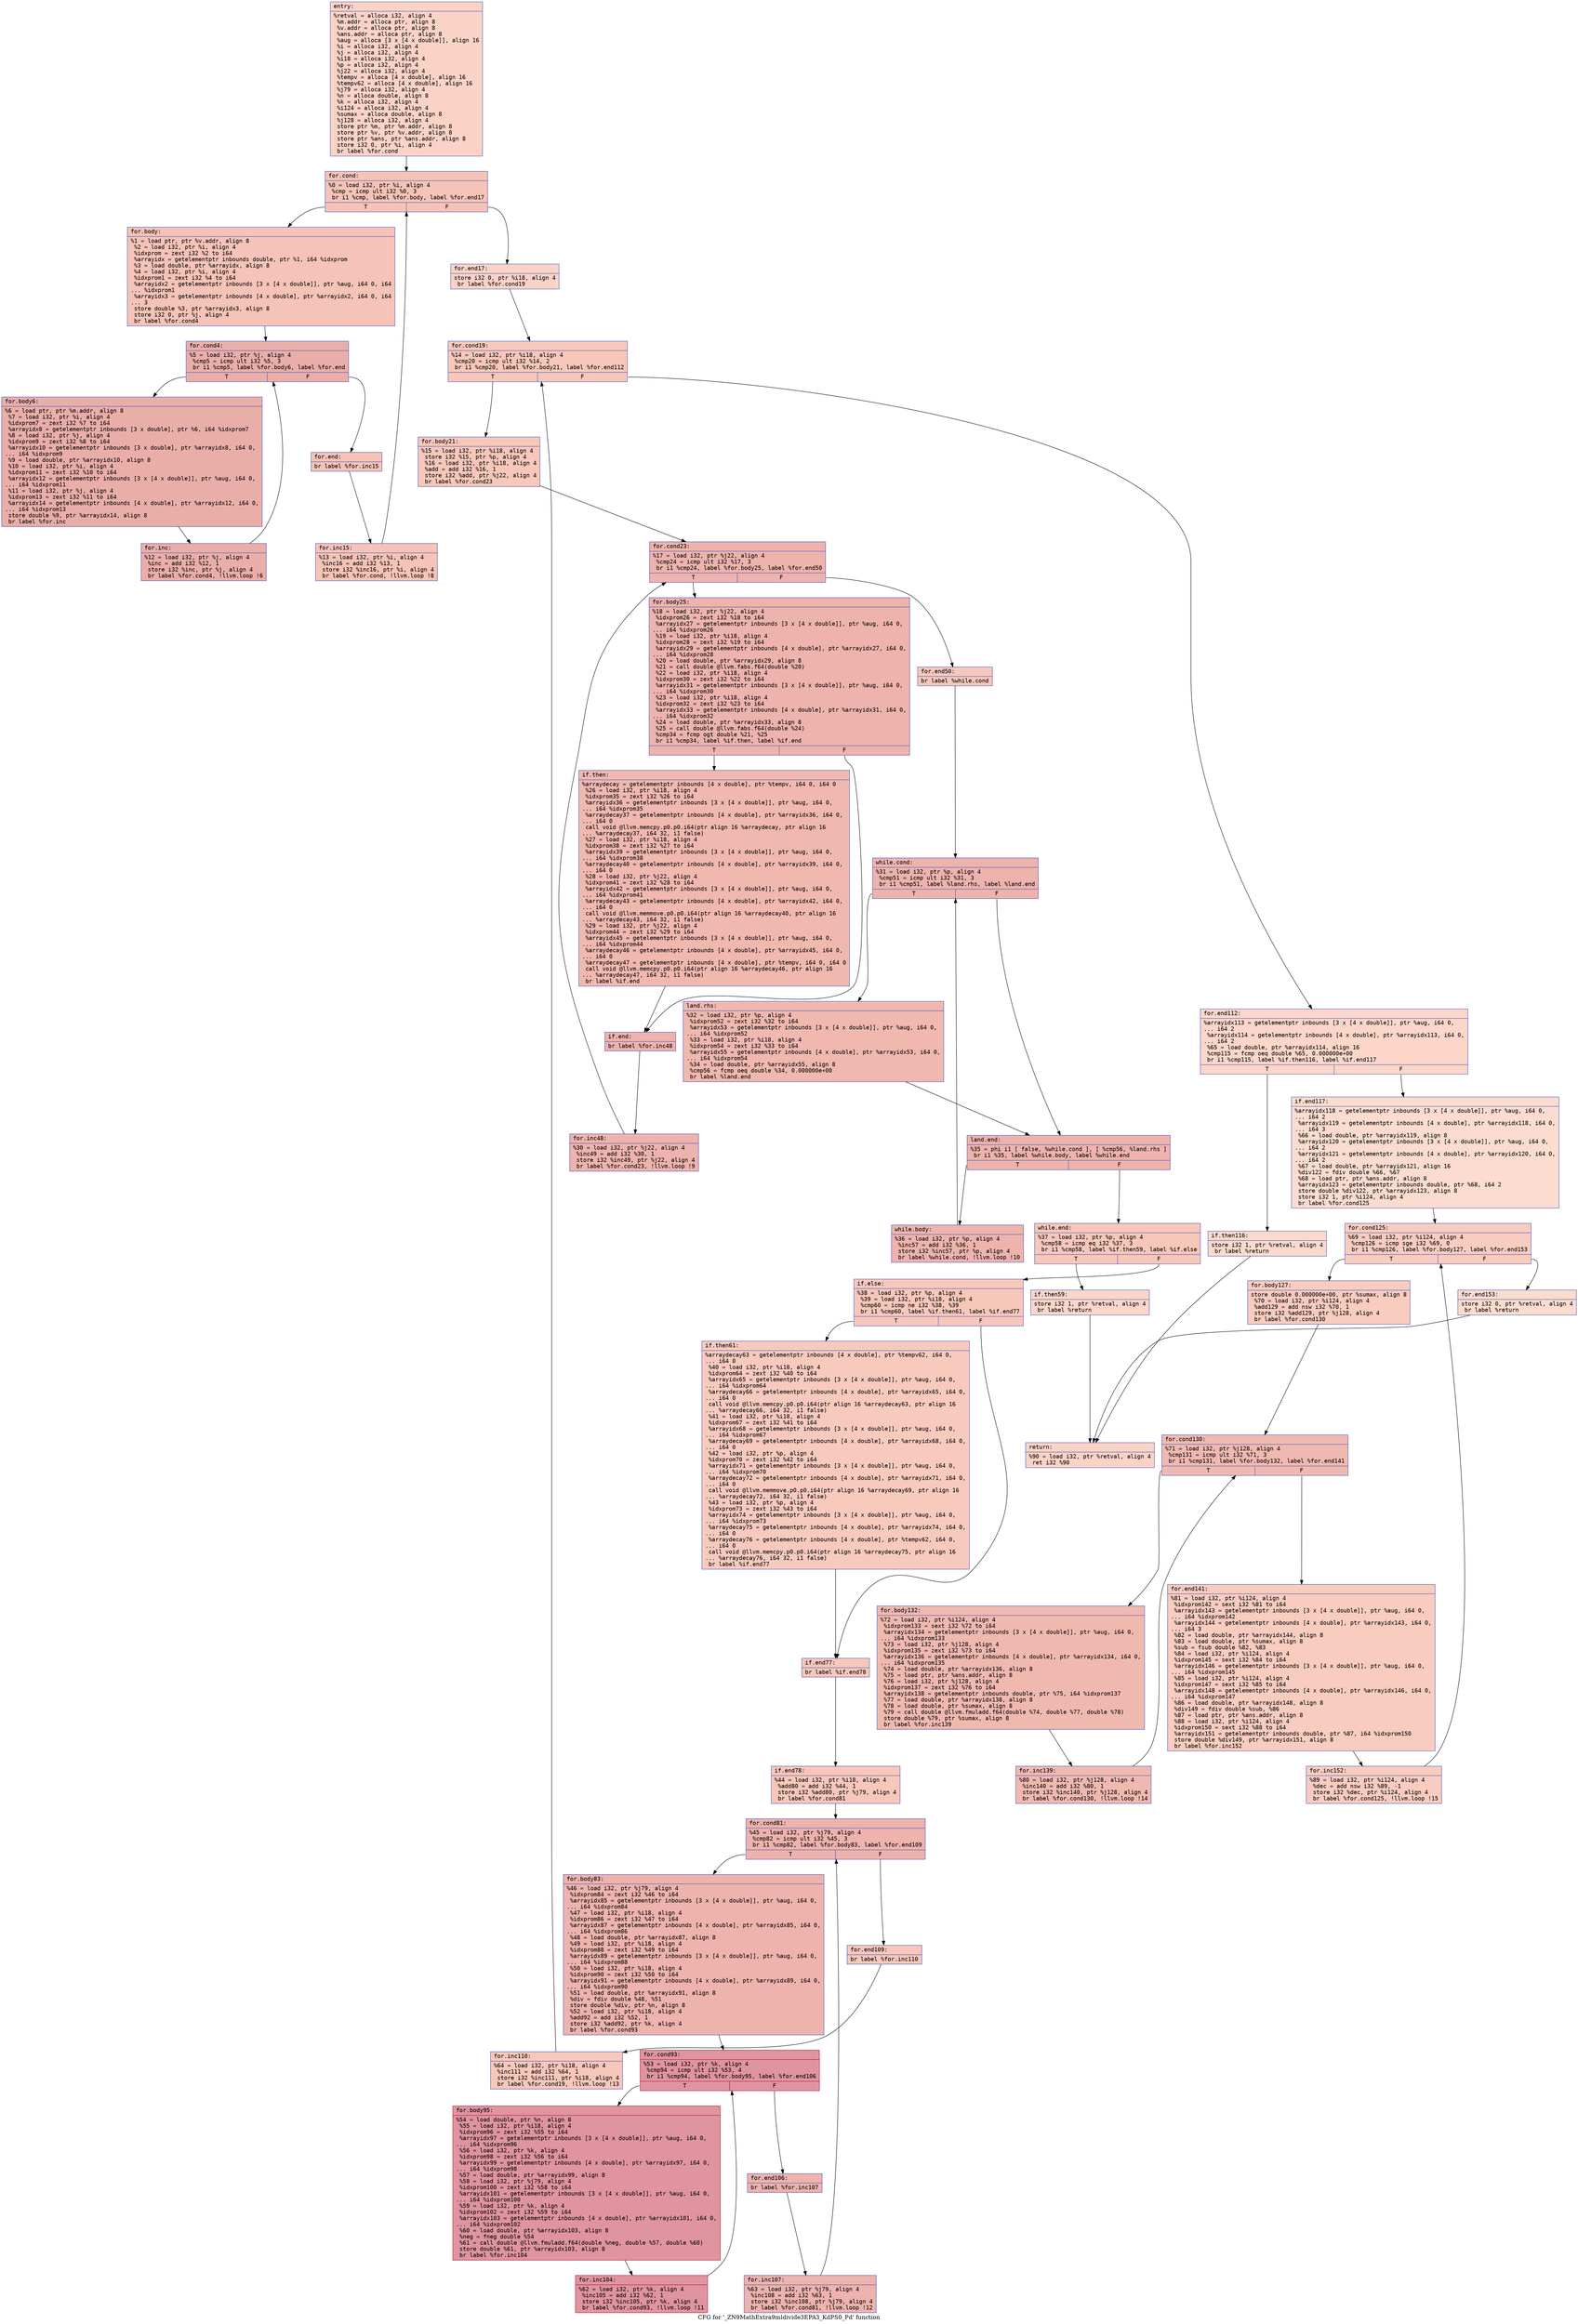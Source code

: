 digraph "CFG for '_ZN9MathExtra9mldivide3EPA3_KdPS0_Pd' function" {
	label="CFG for '_ZN9MathExtra9mldivide3EPA3_KdPS0_Pd' function";

	Node0x55837359ecd0 [shape=record,color="#3d50c3ff", style=filled, fillcolor="#f59c7d70" fontname="Courier",label="{entry:\l|  %retval = alloca i32, align 4\l  %m.addr = alloca ptr, align 8\l  %v.addr = alloca ptr, align 8\l  %ans.addr = alloca ptr, align 8\l  %aug = alloca [3 x [4 x double]], align 16\l  %i = alloca i32, align 4\l  %j = alloca i32, align 4\l  %i18 = alloca i32, align 4\l  %p = alloca i32, align 4\l  %j22 = alloca i32, align 4\l  %tempv = alloca [4 x double], align 16\l  %tempv62 = alloca [4 x double], align 16\l  %j79 = alloca i32, align 4\l  %n = alloca double, align 8\l  %k = alloca i32, align 4\l  %i124 = alloca i32, align 4\l  %sumax = alloca double, align 8\l  %j128 = alloca i32, align 4\l  store ptr %m, ptr %m.addr, align 8\l  store ptr %v, ptr %v.addr, align 8\l  store ptr %ans, ptr %ans.addr, align 8\l  store i32 0, ptr %i, align 4\l  br label %for.cond\l}"];
	Node0x55837359ecd0 -> Node0x5583735a0470[tooltip="entry -> for.cond\nProbability 100.00%" ];
	Node0x5583735a0470 [shape=record,color="#3d50c3ff", style=filled, fillcolor="#e8765c70" fontname="Courier",label="{for.cond:\l|  %0 = load i32, ptr %i, align 4\l  %cmp = icmp ult i32 %0, 3\l  br i1 %cmp, label %for.body, label %for.end17\l|{<s0>T|<s1>F}}"];
	Node0x5583735a0470:s0 -> Node0x5583735a0660[tooltip="for.cond -> for.body\nProbability 96.88%" ];
	Node0x5583735a0470:s1 -> Node0x5583735a0a00[tooltip="for.cond -> for.end17\nProbability 3.12%" ];
	Node0x5583735a0660 [shape=record,color="#3d50c3ff", style=filled, fillcolor="#e8765c70" fontname="Courier",label="{for.body:\l|  %1 = load ptr, ptr %v.addr, align 8\l  %2 = load i32, ptr %i, align 4\l  %idxprom = zext i32 %2 to i64\l  %arrayidx = getelementptr inbounds double, ptr %1, i64 %idxprom\l  %3 = load double, ptr %arrayidx, align 8\l  %4 = load i32, ptr %i, align 4\l  %idxprom1 = zext i32 %4 to i64\l  %arrayidx2 = getelementptr inbounds [3 x [4 x double]], ptr %aug, i64 0, i64\l... %idxprom1\l  %arrayidx3 = getelementptr inbounds [4 x double], ptr %arrayidx2, i64 0, i64\l... 3\l  store double %3, ptr %arrayidx3, align 8\l  store i32 0, ptr %j, align 4\l  br label %for.cond4\l}"];
	Node0x5583735a0660 -> Node0x5583735a1280[tooltip="for.body -> for.cond4\nProbability 100.00%" ];
	Node0x5583735a1280 [shape=record,color="#3d50c3ff", style=filled, fillcolor="#d0473d70" fontname="Courier",label="{for.cond4:\l|  %5 = load i32, ptr %j, align 4\l  %cmp5 = icmp ult i32 %5, 3\l  br i1 %cmp5, label %for.body6, label %for.end\l|{<s0>T|<s1>F}}"];
	Node0x5583735a1280:s0 -> Node0x5583735a14a0[tooltip="for.cond4 -> for.body6\nProbability 96.88%" ];
	Node0x5583735a1280:s1 -> Node0x5583735a1520[tooltip="for.cond4 -> for.end\nProbability 3.12%" ];
	Node0x5583735a14a0 [shape=record,color="#3d50c3ff", style=filled, fillcolor="#d0473d70" fontname="Courier",label="{for.body6:\l|  %6 = load ptr, ptr %m.addr, align 8\l  %7 = load i32, ptr %i, align 4\l  %idxprom7 = zext i32 %7 to i64\l  %arrayidx8 = getelementptr inbounds [3 x double], ptr %6, i64 %idxprom7\l  %8 = load i32, ptr %j, align 4\l  %idxprom9 = zext i32 %8 to i64\l  %arrayidx10 = getelementptr inbounds [3 x double], ptr %arrayidx8, i64 0,\l... i64 %idxprom9\l  %9 = load double, ptr %arrayidx10, align 8\l  %10 = load i32, ptr %i, align 4\l  %idxprom11 = zext i32 %10 to i64\l  %arrayidx12 = getelementptr inbounds [3 x [4 x double]], ptr %aug, i64 0,\l... i64 %idxprom11\l  %11 = load i32, ptr %j, align 4\l  %idxprom13 = zext i32 %11 to i64\l  %arrayidx14 = getelementptr inbounds [4 x double], ptr %arrayidx12, i64 0,\l... i64 %idxprom13\l  store double %9, ptr %arrayidx14, align 8\l  br label %for.inc\l}"];
	Node0x5583735a14a0 -> Node0x5583735a2000[tooltip="for.body6 -> for.inc\nProbability 100.00%" ];
	Node0x5583735a2000 [shape=record,color="#3d50c3ff", style=filled, fillcolor="#d0473d70" fontname="Courier",label="{for.inc:\l|  %12 = load i32, ptr %j, align 4\l  %inc = add i32 %12, 1\l  store i32 %inc, ptr %j, align 4\l  br label %for.cond4, !llvm.loop !6\l}"];
	Node0x5583735a2000 -> Node0x5583735a1280[tooltip="for.inc -> for.cond4\nProbability 100.00%" ];
	Node0x5583735a1520 [shape=record,color="#3d50c3ff", style=filled, fillcolor="#e8765c70" fontname="Courier",label="{for.end:\l|  br label %for.inc15\l}"];
	Node0x5583735a1520 -> Node0x5583735a2470[tooltip="for.end -> for.inc15\nProbability 100.00%" ];
	Node0x5583735a2470 [shape=record,color="#3d50c3ff", style=filled, fillcolor="#e8765c70" fontname="Courier",label="{for.inc15:\l|  %13 = load i32, ptr %i, align 4\l  %inc16 = add i32 %13, 1\l  store i32 %inc16, ptr %i, align 4\l  br label %for.cond, !llvm.loop !8\l}"];
	Node0x5583735a2470 -> Node0x5583735a0470[tooltip="for.inc15 -> for.cond\nProbability 100.00%" ];
	Node0x5583735a0a00 [shape=record,color="#3d50c3ff", style=filled, fillcolor="#f59c7d70" fontname="Courier",label="{for.end17:\l|  store i32 0, ptr %i18, align 4\l  br label %for.cond19\l}"];
	Node0x5583735a0a00 -> Node0x5583735a2990[tooltip="for.end17 -> for.cond19\nProbability 100.00%" ];
	Node0x5583735a2990 [shape=record,color="#3d50c3ff", style=filled, fillcolor="#ec7f6370" fontname="Courier",label="{for.cond19:\l|  %14 = load i32, ptr %i18, align 4\l  %cmp20 = icmp ult i32 %14, 2\l  br i1 %cmp20, label %for.body21, label %for.end112\l|{<s0>T|<s1>F}}"];
	Node0x5583735a2990:s0 -> Node0x5583735a3200[tooltip="for.cond19 -> for.body21\nProbability 96.88%" ];
	Node0x5583735a2990:s1 -> Node0x5583735a3280[tooltip="for.cond19 -> for.end112\nProbability 3.12%" ];
	Node0x5583735a3200 [shape=record,color="#3d50c3ff", style=filled, fillcolor="#ec7f6370" fontname="Courier",label="{for.body21:\l|  %15 = load i32, ptr %i18, align 4\l  store i32 %15, ptr %p, align 4\l  %16 = load i32, ptr %i18, align 4\l  %add = add i32 %16, 1\l  store i32 %add, ptr %j22, align 4\l  br label %for.cond23\l}"];
	Node0x5583735a3200 -> Node0x5583735a36a0[tooltip="for.body21 -> for.cond23\nProbability 100.00%" ];
	Node0x5583735a36a0 [shape=record,color="#3d50c3ff", style=filled, fillcolor="#d6524470" fontname="Courier",label="{for.cond23:\l|  %17 = load i32, ptr %j22, align 4\l  %cmp24 = icmp ult i32 %17, 3\l  br i1 %cmp24, label %for.body25, label %for.end50\l|{<s0>T|<s1>F}}"];
	Node0x5583735a36a0:s0 -> Node0x5583735a38c0[tooltip="for.cond23 -> for.body25\nProbability 96.88%" ];
	Node0x5583735a36a0:s1 -> Node0x5583735a3940[tooltip="for.cond23 -> for.end50\nProbability 3.12%" ];
	Node0x5583735a38c0 [shape=record,color="#3d50c3ff", style=filled, fillcolor="#d6524470" fontname="Courier",label="{for.body25:\l|  %18 = load i32, ptr %j22, align 4\l  %idxprom26 = zext i32 %18 to i64\l  %arrayidx27 = getelementptr inbounds [3 x [4 x double]], ptr %aug, i64 0,\l... i64 %idxprom26\l  %19 = load i32, ptr %i18, align 4\l  %idxprom28 = zext i32 %19 to i64\l  %arrayidx29 = getelementptr inbounds [4 x double], ptr %arrayidx27, i64 0,\l... i64 %idxprom28\l  %20 = load double, ptr %arrayidx29, align 8\l  %21 = call double @llvm.fabs.f64(double %20)\l  %22 = load i32, ptr %i18, align 4\l  %idxprom30 = zext i32 %22 to i64\l  %arrayidx31 = getelementptr inbounds [3 x [4 x double]], ptr %aug, i64 0,\l... i64 %idxprom30\l  %23 = load i32, ptr %i18, align 4\l  %idxprom32 = zext i32 %23 to i64\l  %arrayidx33 = getelementptr inbounds [4 x double], ptr %arrayidx31, i64 0,\l... i64 %idxprom32\l  %24 = load double, ptr %arrayidx33, align 8\l  %25 = call double @llvm.fabs.f64(double %24)\l  %cmp34 = fcmp ogt double %21, %25\l  br i1 %cmp34, label %if.then, label %if.end\l|{<s0>T|<s1>F}}"];
	Node0x5583735a38c0:s0 -> Node0x5583735a46c0[tooltip="for.body25 -> if.then\nProbability 50.00%" ];
	Node0x5583735a38c0:s1 -> Node0x5583735a4730[tooltip="for.body25 -> if.end\nProbability 50.00%" ];
	Node0x5583735a46c0 [shape=record,color="#3d50c3ff", style=filled, fillcolor="#dc5d4a70" fontname="Courier",label="{if.then:\l|  %arraydecay = getelementptr inbounds [4 x double], ptr %tempv, i64 0, i64 0\l  %26 = load i32, ptr %i18, align 4\l  %idxprom35 = zext i32 %26 to i64\l  %arrayidx36 = getelementptr inbounds [3 x [4 x double]], ptr %aug, i64 0,\l... i64 %idxprom35\l  %arraydecay37 = getelementptr inbounds [4 x double], ptr %arrayidx36, i64 0,\l... i64 0\l  call void @llvm.memcpy.p0.p0.i64(ptr align 16 %arraydecay, ptr align 16\l... %arraydecay37, i64 32, i1 false)\l  %27 = load i32, ptr %i18, align 4\l  %idxprom38 = zext i32 %27 to i64\l  %arrayidx39 = getelementptr inbounds [3 x [4 x double]], ptr %aug, i64 0,\l... i64 %idxprom38\l  %arraydecay40 = getelementptr inbounds [4 x double], ptr %arrayidx39, i64 0,\l... i64 0\l  %28 = load i32, ptr %j22, align 4\l  %idxprom41 = zext i32 %28 to i64\l  %arrayidx42 = getelementptr inbounds [3 x [4 x double]], ptr %aug, i64 0,\l... i64 %idxprom41\l  %arraydecay43 = getelementptr inbounds [4 x double], ptr %arrayidx42, i64 0,\l... i64 0\l  call void @llvm.memmove.p0.p0.i64(ptr align 16 %arraydecay40, ptr align 16\l... %arraydecay43, i64 32, i1 false)\l  %29 = load i32, ptr %j22, align 4\l  %idxprom44 = zext i32 %29 to i64\l  %arrayidx45 = getelementptr inbounds [3 x [4 x double]], ptr %aug, i64 0,\l... i64 %idxprom44\l  %arraydecay46 = getelementptr inbounds [4 x double], ptr %arrayidx45, i64 0,\l... i64 0\l  %arraydecay47 = getelementptr inbounds [4 x double], ptr %tempv, i64 0, i64 0\l  call void @llvm.memcpy.p0.p0.i64(ptr align 16 %arraydecay46, ptr align 16\l... %arraydecay47, i64 32, i1 false)\l  br label %if.end\l}"];
	Node0x5583735a46c0 -> Node0x5583735a4730[tooltip="if.then -> if.end\nProbability 100.00%" ];
	Node0x5583735a4730 [shape=record,color="#3d50c3ff", style=filled, fillcolor="#d6524470" fontname="Courier",label="{if.end:\l|  br label %for.inc48\l}"];
	Node0x5583735a4730 -> Node0x5583735a65f0[tooltip="if.end -> for.inc48\nProbability 100.00%" ];
	Node0x5583735a65f0 [shape=record,color="#3d50c3ff", style=filled, fillcolor="#d6524470" fontname="Courier",label="{for.inc48:\l|  %30 = load i32, ptr %j22, align 4\l  %inc49 = add i32 %30, 1\l  store i32 %inc49, ptr %j22, align 4\l  br label %for.cond23, !llvm.loop !9\l}"];
	Node0x5583735a65f0 -> Node0x5583735a36a0[tooltip="for.inc48 -> for.cond23\nProbability 100.00%" ];
	Node0x5583735a3940 [shape=record,color="#3d50c3ff", style=filled, fillcolor="#ec7f6370" fontname="Courier",label="{for.end50:\l|  br label %while.cond\l}"];
	Node0x5583735a3940 -> Node0x5583735a6a20[tooltip="for.end50 -> while.cond\nProbability 100.00%" ];
	Node0x5583735a6a20 [shape=record,color="#3d50c3ff", style=filled, fillcolor="#d6524470" fontname="Courier",label="{while.cond:\l|  %31 = load i32, ptr %p, align 4\l  %cmp51 = icmp ult i32 %31, 3\l  br i1 %cmp51, label %land.rhs, label %land.end\l|{<s0>T|<s1>F}}"];
	Node0x5583735a6a20:s0 -> Node0x5583735a6bf0[tooltip="while.cond -> land.rhs\nProbability 50.00%" ];
	Node0x5583735a6a20:s1 -> Node0x5583735a6c70[tooltip="while.cond -> land.end\nProbability 50.00%" ];
	Node0x5583735a6bf0 [shape=record,color="#3d50c3ff", style=filled, fillcolor="#dc5d4a70" fontname="Courier",label="{land.rhs:\l|  %32 = load i32, ptr %p, align 4\l  %idxprom52 = zext i32 %32 to i64\l  %arrayidx53 = getelementptr inbounds [3 x [4 x double]], ptr %aug, i64 0,\l... i64 %idxprom52\l  %33 = load i32, ptr %i18, align 4\l  %idxprom54 = zext i32 %33 to i64\l  %arrayidx55 = getelementptr inbounds [4 x double], ptr %arrayidx53, i64 0,\l... i64 %idxprom54\l  %34 = load double, ptr %arrayidx55, align 8\l  %cmp56 = fcmp oeq double %34, 0.000000e+00\l  br label %land.end\l}"];
	Node0x5583735a6bf0 -> Node0x5583735a6c70[tooltip="land.rhs -> land.end\nProbability 100.00%" ];
	Node0x5583735a6c70 [shape=record,color="#3d50c3ff", style=filled, fillcolor="#d6524470" fontname="Courier",label="{land.end:\l|  %35 = phi i1 [ false, %while.cond ], [ %cmp56, %land.rhs ]\l  br i1 %35, label %while.body, label %while.end\l|{<s0>T|<s1>F}}"];
	Node0x5583735a6c70:s0 -> Node0x5583735a73a0[tooltip="land.end -> while.body\nProbability 96.88%" ];
	Node0x5583735a6c70:s1 -> Node0x5583735a7480[tooltip="land.end -> while.end\nProbability 3.12%" ];
	Node0x5583735a73a0 [shape=record,color="#3d50c3ff", style=filled, fillcolor="#d6524470" fontname="Courier",label="{while.body:\l|  %36 = load i32, ptr %p, align 4\l  %inc57 = add i32 %36, 1\l  store i32 %inc57, ptr %p, align 4\l  br label %while.cond, !llvm.loop !10\l}"];
	Node0x5583735a73a0 -> Node0x5583735a6a20[tooltip="while.body -> while.cond\nProbability 100.00%" ];
	Node0x5583735a7480 [shape=record,color="#3d50c3ff", style=filled, fillcolor="#ec7f6370" fontname="Courier",label="{while.end:\l|  %37 = load i32, ptr %p, align 4\l  %cmp58 = icmp eq i32 %37, 3\l  br i1 %cmp58, label %if.then59, label %if.else\l|{<s0>T|<s1>F}}"];
	Node0x5583735a7480:s0 -> Node0x5583735a7ad0[tooltip="while.end -> if.then59\nProbability 3.12%" ];
	Node0x5583735a7480:s1 -> Node0x5583735a2be0[tooltip="while.end -> if.else\nProbability 96.88%" ];
	Node0x5583735a7ad0 [shape=record,color="#3d50c3ff", style=filled, fillcolor="#f6a38570" fontname="Courier",label="{if.then59:\l|  store i32 1, ptr %retval, align 4\l  br label %return\l}"];
	Node0x5583735a7ad0 -> Node0x5583735a2da0[tooltip="if.then59 -> return\nProbability 100.00%" ];
	Node0x5583735a2be0 [shape=record,color="#3d50c3ff", style=filled, fillcolor="#ec7f6370" fontname="Courier",label="{if.else:\l|  %38 = load i32, ptr %p, align 4\l  %39 = load i32, ptr %i18, align 4\l  %cmp60 = icmp ne i32 %38, %39\l  br i1 %cmp60, label %if.then61, label %if.end77\l|{<s0>T|<s1>F}}"];
	Node0x5583735a2be0:s0 -> Node0x5583735a3030[tooltip="if.else -> if.then61\nProbability 50.00%" ];
	Node0x5583735a2be0:s1 -> Node0x5583735a30b0[tooltip="if.else -> if.end77\nProbability 50.00%" ];
	Node0x5583735a3030 [shape=record,color="#3d50c3ff", style=filled, fillcolor="#ef886b70" fontname="Courier",label="{if.then61:\l|  %arraydecay63 = getelementptr inbounds [4 x double], ptr %tempv62, i64 0,\l... i64 0\l  %40 = load i32, ptr %i18, align 4\l  %idxprom64 = zext i32 %40 to i64\l  %arrayidx65 = getelementptr inbounds [3 x [4 x double]], ptr %aug, i64 0,\l... i64 %idxprom64\l  %arraydecay66 = getelementptr inbounds [4 x double], ptr %arrayidx65, i64 0,\l... i64 0\l  call void @llvm.memcpy.p0.p0.i64(ptr align 16 %arraydecay63, ptr align 16\l... %arraydecay66, i64 32, i1 false)\l  %41 = load i32, ptr %i18, align 4\l  %idxprom67 = zext i32 %41 to i64\l  %arrayidx68 = getelementptr inbounds [3 x [4 x double]], ptr %aug, i64 0,\l... i64 %idxprom67\l  %arraydecay69 = getelementptr inbounds [4 x double], ptr %arrayidx68, i64 0,\l... i64 0\l  %42 = load i32, ptr %p, align 4\l  %idxprom70 = zext i32 %42 to i64\l  %arrayidx71 = getelementptr inbounds [3 x [4 x double]], ptr %aug, i64 0,\l... i64 %idxprom70\l  %arraydecay72 = getelementptr inbounds [4 x double], ptr %arrayidx71, i64 0,\l... i64 0\l  call void @llvm.memmove.p0.p0.i64(ptr align 16 %arraydecay69, ptr align 16\l... %arraydecay72, i64 32, i1 false)\l  %43 = load i32, ptr %p, align 4\l  %idxprom73 = zext i32 %43 to i64\l  %arrayidx74 = getelementptr inbounds [3 x [4 x double]], ptr %aug, i64 0,\l... i64 %idxprom73\l  %arraydecay75 = getelementptr inbounds [4 x double], ptr %arrayidx74, i64 0,\l... i64 0\l  %arraydecay76 = getelementptr inbounds [4 x double], ptr %tempv62, i64 0,\l... i64 0\l  call void @llvm.memcpy.p0.p0.i64(ptr align 16 %arraydecay75, ptr align 16\l... %arraydecay76, i64 32, i1 false)\l  br label %if.end77\l}"];
	Node0x5583735a3030 -> Node0x5583735a30b0[tooltip="if.then61 -> if.end77\nProbability 100.00%" ];
	Node0x5583735a30b0 [shape=record,color="#3d50c3ff", style=filled, fillcolor="#ec7f6370" fontname="Courier",label="{if.end77:\l|  br label %if.end78\l}"];
	Node0x5583735a30b0 -> Node0x5583735a9aa0[tooltip="if.end77 -> if.end78\nProbability 100.00%" ];
	Node0x5583735a9aa0 [shape=record,color="#3d50c3ff", style=filled, fillcolor="#ec7f6370" fontname="Courier",label="{if.end78:\l|  %44 = load i32, ptr %i18, align 4\l  %add80 = add i32 %44, 1\l  store i32 %add80, ptr %j79, align 4\l  br label %for.cond81\l}"];
	Node0x5583735a9aa0 -> Node0x5583735a9d10[tooltip="if.end78 -> for.cond81\nProbability 100.00%" ];
	Node0x5583735a9d10 [shape=record,color="#3d50c3ff", style=filled, fillcolor="#d6524470" fontname="Courier",label="{for.cond81:\l|  %45 = load i32, ptr %j79, align 4\l  %cmp82 = icmp ult i32 %45, 3\l  br i1 %cmp82, label %for.body83, label %for.end109\l|{<s0>T|<s1>F}}"];
	Node0x5583735a9d10:s0 -> Node0x5583735a9ee0[tooltip="for.cond81 -> for.body83\nProbability 96.88%" ];
	Node0x5583735a9d10:s1 -> Node0x5583735a9f60[tooltip="for.cond81 -> for.end109\nProbability 3.12%" ];
	Node0x5583735a9ee0 [shape=record,color="#3d50c3ff", style=filled, fillcolor="#d6524470" fontname="Courier",label="{for.body83:\l|  %46 = load i32, ptr %j79, align 4\l  %idxprom84 = zext i32 %46 to i64\l  %arrayidx85 = getelementptr inbounds [3 x [4 x double]], ptr %aug, i64 0,\l... i64 %idxprom84\l  %47 = load i32, ptr %i18, align 4\l  %idxprom86 = zext i32 %47 to i64\l  %arrayidx87 = getelementptr inbounds [4 x double], ptr %arrayidx85, i64 0,\l... i64 %idxprom86\l  %48 = load double, ptr %arrayidx87, align 8\l  %49 = load i32, ptr %i18, align 4\l  %idxprom88 = zext i32 %49 to i64\l  %arrayidx89 = getelementptr inbounds [3 x [4 x double]], ptr %aug, i64 0,\l... i64 %idxprom88\l  %50 = load i32, ptr %i18, align 4\l  %idxprom90 = zext i32 %50 to i64\l  %arrayidx91 = getelementptr inbounds [4 x double], ptr %arrayidx89, i64 0,\l... i64 %idxprom90\l  %51 = load double, ptr %arrayidx91, align 8\l  %div = fdiv double %48, %51\l  store double %div, ptr %n, align 8\l  %52 = load i32, ptr %i18, align 4\l  %add92 = add i32 %52, 1\l  store i32 %add92, ptr %k, align 4\l  br label %for.cond93\l}"];
	Node0x5583735a9ee0 -> Node0x5583735ab500[tooltip="for.body83 -> for.cond93\nProbability 100.00%" ];
	Node0x5583735ab500 [shape=record,color="#b70d28ff", style=filled, fillcolor="#b70d2870" fontname="Courier",label="{for.cond93:\l|  %53 = load i32, ptr %k, align 4\l  %cmp94 = icmp ult i32 %53, 4\l  br i1 %cmp94, label %for.body95, label %for.end106\l|{<s0>T|<s1>F}}"];
	Node0x5583735ab500:s0 -> Node0x5583735ab750[tooltip="for.cond93 -> for.body95\nProbability 96.88%" ];
	Node0x5583735ab500:s1 -> Node0x5583735ab7d0[tooltip="for.cond93 -> for.end106\nProbability 3.12%" ];
	Node0x5583735ab750 [shape=record,color="#b70d28ff", style=filled, fillcolor="#b70d2870" fontname="Courier",label="{for.body95:\l|  %54 = load double, ptr %n, align 8\l  %55 = load i32, ptr %i18, align 4\l  %idxprom96 = zext i32 %55 to i64\l  %arrayidx97 = getelementptr inbounds [3 x [4 x double]], ptr %aug, i64 0,\l... i64 %idxprom96\l  %56 = load i32, ptr %k, align 4\l  %idxprom98 = zext i32 %56 to i64\l  %arrayidx99 = getelementptr inbounds [4 x double], ptr %arrayidx97, i64 0,\l... i64 %idxprom98\l  %57 = load double, ptr %arrayidx99, align 8\l  %58 = load i32, ptr %j79, align 4\l  %idxprom100 = zext i32 %58 to i64\l  %arrayidx101 = getelementptr inbounds [3 x [4 x double]], ptr %aug, i64 0,\l... i64 %idxprom100\l  %59 = load i32, ptr %k, align 4\l  %idxprom102 = zext i32 %59 to i64\l  %arrayidx103 = getelementptr inbounds [4 x double], ptr %arrayidx101, i64 0,\l... i64 %idxprom102\l  %60 = load double, ptr %arrayidx103, align 8\l  %neg = fneg double %54\l  %61 = call double @llvm.fmuladd.f64(double %neg, double %57, double %60)\l  store double %61, ptr %arrayidx103, align 8\l  br label %for.inc104\l}"];
	Node0x5583735ab750 -> Node0x5583735ac5c0[tooltip="for.body95 -> for.inc104\nProbability 100.00%" ];
	Node0x5583735ac5c0 [shape=record,color="#b70d28ff", style=filled, fillcolor="#b70d2870" fontname="Courier",label="{for.inc104:\l|  %62 = load i32, ptr %k, align 4\l  %inc105 = add i32 %62, 1\l  store i32 %inc105, ptr %k, align 4\l  br label %for.cond93, !llvm.loop !11\l}"];
	Node0x5583735ac5c0 -> Node0x5583735ab500[tooltip="for.inc104 -> for.cond93\nProbability 100.00%" ];
	Node0x5583735ab7d0 [shape=record,color="#3d50c3ff", style=filled, fillcolor="#d6524470" fontname="Courier",label="{for.end106:\l|  br label %for.inc107\l}"];
	Node0x5583735ab7d0 -> Node0x5583735aca50[tooltip="for.end106 -> for.inc107\nProbability 100.00%" ];
	Node0x5583735aca50 [shape=record,color="#3d50c3ff", style=filled, fillcolor="#d6524470" fontname="Courier",label="{for.inc107:\l|  %63 = load i32, ptr %j79, align 4\l  %inc108 = add i32 %63, 1\l  store i32 %inc108, ptr %j79, align 4\l  br label %for.cond81, !llvm.loop !12\l}"];
	Node0x5583735aca50 -> Node0x5583735a9d10[tooltip="for.inc107 -> for.cond81\nProbability 100.00%" ];
	Node0x5583735a9f60 [shape=record,color="#3d50c3ff", style=filled, fillcolor="#ec7f6370" fontname="Courier",label="{for.end109:\l|  br label %for.inc110\l}"];
	Node0x5583735a9f60 -> Node0x5583735acea0[tooltip="for.end109 -> for.inc110\nProbability 100.00%" ];
	Node0x5583735acea0 [shape=record,color="#3d50c3ff", style=filled, fillcolor="#ec7f6370" fontname="Courier",label="{for.inc110:\l|  %64 = load i32, ptr %i18, align 4\l  %inc111 = add i32 %64, 1\l  store i32 %inc111, ptr %i18, align 4\l  br label %for.cond19, !llvm.loop !13\l}"];
	Node0x5583735acea0 -> Node0x5583735a2990[tooltip="for.inc110 -> for.cond19\nProbability 100.00%" ];
	Node0x5583735a3280 [shape=record,color="#3d50c3ff", style=filled, fillcolor="#f6a38570" fontname="Courier",label="{for.end112:\l|  %arrayidx113 = getelementptr inbounds [3 x [4 x double]], ptr %aug, i64 0,\l... i64 2\l  %arrayidx114 = getelementptr inbounds [4 x double], ptr %arrayidx113, i64 0,\l... i64 2\l  %65 = load double, ptr %arrayidx114, align 16\l  %cmp115 = fcmp oeq double %65, 0.000000e+00\l  br i1 %cmp115, label %if.then116, label %if.end117\l|{<s0>T|<s1>F}}"];
	Node0x5583735a3280:s0 -> Node0x5583735ad660[tooltip="for.end112 -> if.then116\nProbability 62.50%" ];
	Node0x5583735a3280:s1 -> Node0x5583735ad6e0[tooltip="for.end112 -> if.end117\nProbability 37.50%" ];
	Node0x5583735ad660 [shape=record,color="#3d50c3ff", style=filled, fillcolor="#f7a88970" fontname="Courier",label="{if.then116:\l|  store i32 1, ptr %retval, align 4\l  br label %return\l}"];
	Node0x5583735ad660 -> Node0x5583735a2da0[tooltip="if.then116 -> return\nProbability 100.00%" ];
	Node0x5583735ad6e0 [shape=record,color="#3d50c3ff", style=filled, fillcolor="#f7af9170" fontname="Courier",label="{if.end117:\l|  %arrayidx118 = getelementptr inbounds [3 x [4 x double]], ptr %aug, i64 0,\l... i64 2\l  %arrayidx119 = getelementptr inbounds [4 x double], ptr %arrayidx118, i64 0,\l... i64 3\l  %66 = load double, ptr %arrayidx119, align 8\l  %arrayidx120 = getelementptr inbounds [3 x [4 x double]], ptr %aug, i64 0,\l... i64 2\l  %arrayidx121 = getelementptr inbounds [4 x double], ptr %arrayidx120, i64 0,\l... i64 2\l  %67 = load double, ptr %arrayidx121, align 16\l  %div122 = fdiv double %66, %67\l  %68 = load ptr, ptr %ans.addr, align 8\l  %arrayidx123 = getelementptr inbounds double, ptr %68, i64 2\l  store double %div122, ptr %arrayidx123, align 8\l  store i32 1, ptr %i124, align 4\l  br label %for.cond125\l}"];
	Node0x5583735ad6e0 -> Node0x5583735ae120[tooltip="if.end117 -> for.cond125\nProbability 100.00%" ];
	Node0x5583735ae120 [shape=record,color="#3d50c3ff", style=filled, fillcolor="#f08b6e70" fontname="Courier",label="{for.cond125:\l|  %69 = load i32, ptr %i124, align 4\l  %cmp126 = icmp sge i32 %69, 0\l  br i1 %cmp126, label %for.body127, label %for.end153\l|{<s0>T|<s1>F}}"];
	Node0x5583735ae120:s0 -> Node0x5583735a4940[tooltip="for.cond125 -> for.body127\nProbability 96.88%" ];
	Node0x5583735ae120:s1 -> Node0x5583735a49c0[tooltip="for.cond125 -> for.end153\nProbability 3.12%" ];
	Node0x5583735a4940 [shape=record,color="#3d50c3ff", style=filled, fillcolor="#f08b6e70" fontname="Courier",label="{for.body127:\l|  store double 0.000000e+00, ptr %sumax, align 8\l  %70 = load i32, ptr %i124, align 4\l  %add129 = add nsw i32 %70, 1\l  store i32 %add129, ptr %j128, align 4\l  br label %for.cond130\l}"];
	Node0x5583735a4940 -> Node0x5583735a4d60[tooltip="for.body127 -> for.cond130\nProbability 100.00%" ];
	Node0x5583735a4d60 [shape=record,color="#3d50c3ff", style=filled, fillcolor="#de614d70" fontname="Courier",label="{for.cond130:\l|  %71 = load i32, ptr %j128, align 4\l  %cmp131 = icmp ult i32 %71, 3\l  br i1 %cmp131, label %for.body132, label %for.end141\l|{<s0>T|<s1>F}}"];
	Node0x5583735a4d60:s0 -> Node0x5583735a4f80[tooltip="for.cond130 -> for.body132\nProbability 96.88%" ];
	Node0x5583735a4d60:s1 -> Node0x5583735a5000[tooltip="for.cond130 -> for.end141\nProbability 3.12%" ];
	Node0x5583735a4f80 [shape=record,color="#3d50c3ff", style=filled, fillcolor="#de614d70" fontname="Courier",label="{for.body132:\l|  %72 = load i32, ptr %i124, align 4\l  %idxprom133 = sext i32 %72 to i64\l  %arrayidx134 = getelementptr inbounds [3 x [4 x double]], ptr %aug, i64 0,\l... i64 %idxprom133\l  %73 = load i32, ptr %j128, align 4\l  %idxprom135 = zext i32 %73 to i64\l  %arrayidx136 = getelementptr inbounds [4 x double], ptr %arrayidx134, i64 0,\l... i64 %idxprom135\l  %74 = load double, ptr %arrayidx136, align 8\l  %75 = load ptr, ptr %ans.addr, align 8\l  %76 = load i32, ptr %j128, align 4\l  %idxprom137 = zext i32 %76 to i64\l  %arrayidx138 = getelementptr inbounds double, ptr %75, i64 %idxprom137\l  %77 = load double, ptr %arrayidx138, align 8\l  %78 = load double, ptr %sumax, align 8\l  %79 = call double @llvm.fmuladd.f64(double %74, double %77, double %78)\l  store double %79, ptr %sumax, align 8\l  br label %for.inc139\l}"];
	Node0x5583735a4f80 -> Node0x5583735b04e0[tooltip="for.body132 -> for.inc139\nProbability 100.00%" ];
	Node0x5583735b04e0 [shape=record,color="#3d50c3ff", style=filled, fillcolor="#de614d70" fontname="Courier",label="{for.inc139:\l|  %80 = load i32, ptr %j128, align 4\l  %inc140 = add i32 %80, 1\l  store i32 %inc140, ptr %j128, align 4\l  br label %for.cond130, !llvm.loop !14\l}"];
	Node0x5583735b04e0 -> Node0x5583735a4d60[tooltip="for.inc139 -> for.cond130\nProbability 100.00%" ];
	Node0x5583735a5000 [shape=record,color="#3d50c3ff", style=filled, fillcolor="#f08b6e70" fontname="Courier",label="{for.end141:\l|  %81 = load i32, ptr %i124, align 4\l  %idxprom142 = sext i32 %81 to i64\l  %arrayidx143 = getelementptr inbounds [3 x [4 x double]], ptr %aug, i64 0,\l... i64 %idxprom142\l  %arrayidx144 = getelementptr inbounds [4 x double], ptr %arrayidx143, i64 0,\l... i64 3\l  %82 = load double, ptr %arrayidx144, align 8\l  %83 = load double, ptr %sumax, align 8\l  %sub = fsub double %82, %83\l  %84 = load i32, ptr %i124, align 4\l  %idxprom145 = sext i32 %84 to i64\l  %arrayidx146 = getelementptr inbounds [3 x [4 x double]], ptr %aug, i64 0,\l... i64 %idxprom145\l  %85 = load i32, ptr %i124, align 4\l  %idxprom147 = sext i32 %85 to i64\l  %arrayidx148 = getelementptr inbounds [4 x double], ptr %arrayidx146, i64 0,\l... i64 %idxprom147\l  %86 = load double, ptr %arrayidx148, align 8\l  %div149 = fdiv double %sub, %86\l  %87 = load ptr, ptr %ans.addr, align 8\l  %88 = load i32, ptr %i124, align 4\l  %idxprom150 = sext i32 %88 to i64\l  %arrayidx151 = getelementptr inbounds double, ptr %87, i64 %idxprom150\l  store double %div149, ptr %arrayidx151, align 8\l  br label %for.inc152\l}"];
	Node0x5583735a5000 -> Node0x5583735b15d0[tooltip="for.end141 -> for.inc152\nProbability 100.00%" ];
	Node0x5583735b15d0 [shape=record,color="#3d50c3ff", style=filled, fillcolor="#f08b6e70" fontname="Courier",label="{for.inc152:\l|  %89 = load i32, ptr %i124, align 4\l  %dec = add nsw i32 %89, -1\l  store i32 %dec, ptr %i124, align 4\l  br label %for.cond125, !llvm.loop !15\l}"];
	Node0x5583735b15d0 -> Node0x5583735ae120[tooltip="for.inc152 -> for.cond125\nProbability 100.00%" ];
	Node0x5583735a49c0 [shape=record,color="#3d50c3ff", style=filled, fillcolor="#f7af9170" fontname="Courier",label="{for.end153:\l|  store i32 0, ptr %retval, align 4\l  br label %return\l}"];
	Node0x5583735a49c0 -> Node0x5583735a2da0[tooltip="for.end153 -> return\nProbability 100.00%" ];
	Node0x5583735a2da0 [shape=record,color="#3d50c3ff", style=filled, fillcolor="#f59c7d70" fontname="Courier",label="{return:\l|  %90 = load i32, ptr %retval, align 4\l  ret i32 %90\l}"];
}

